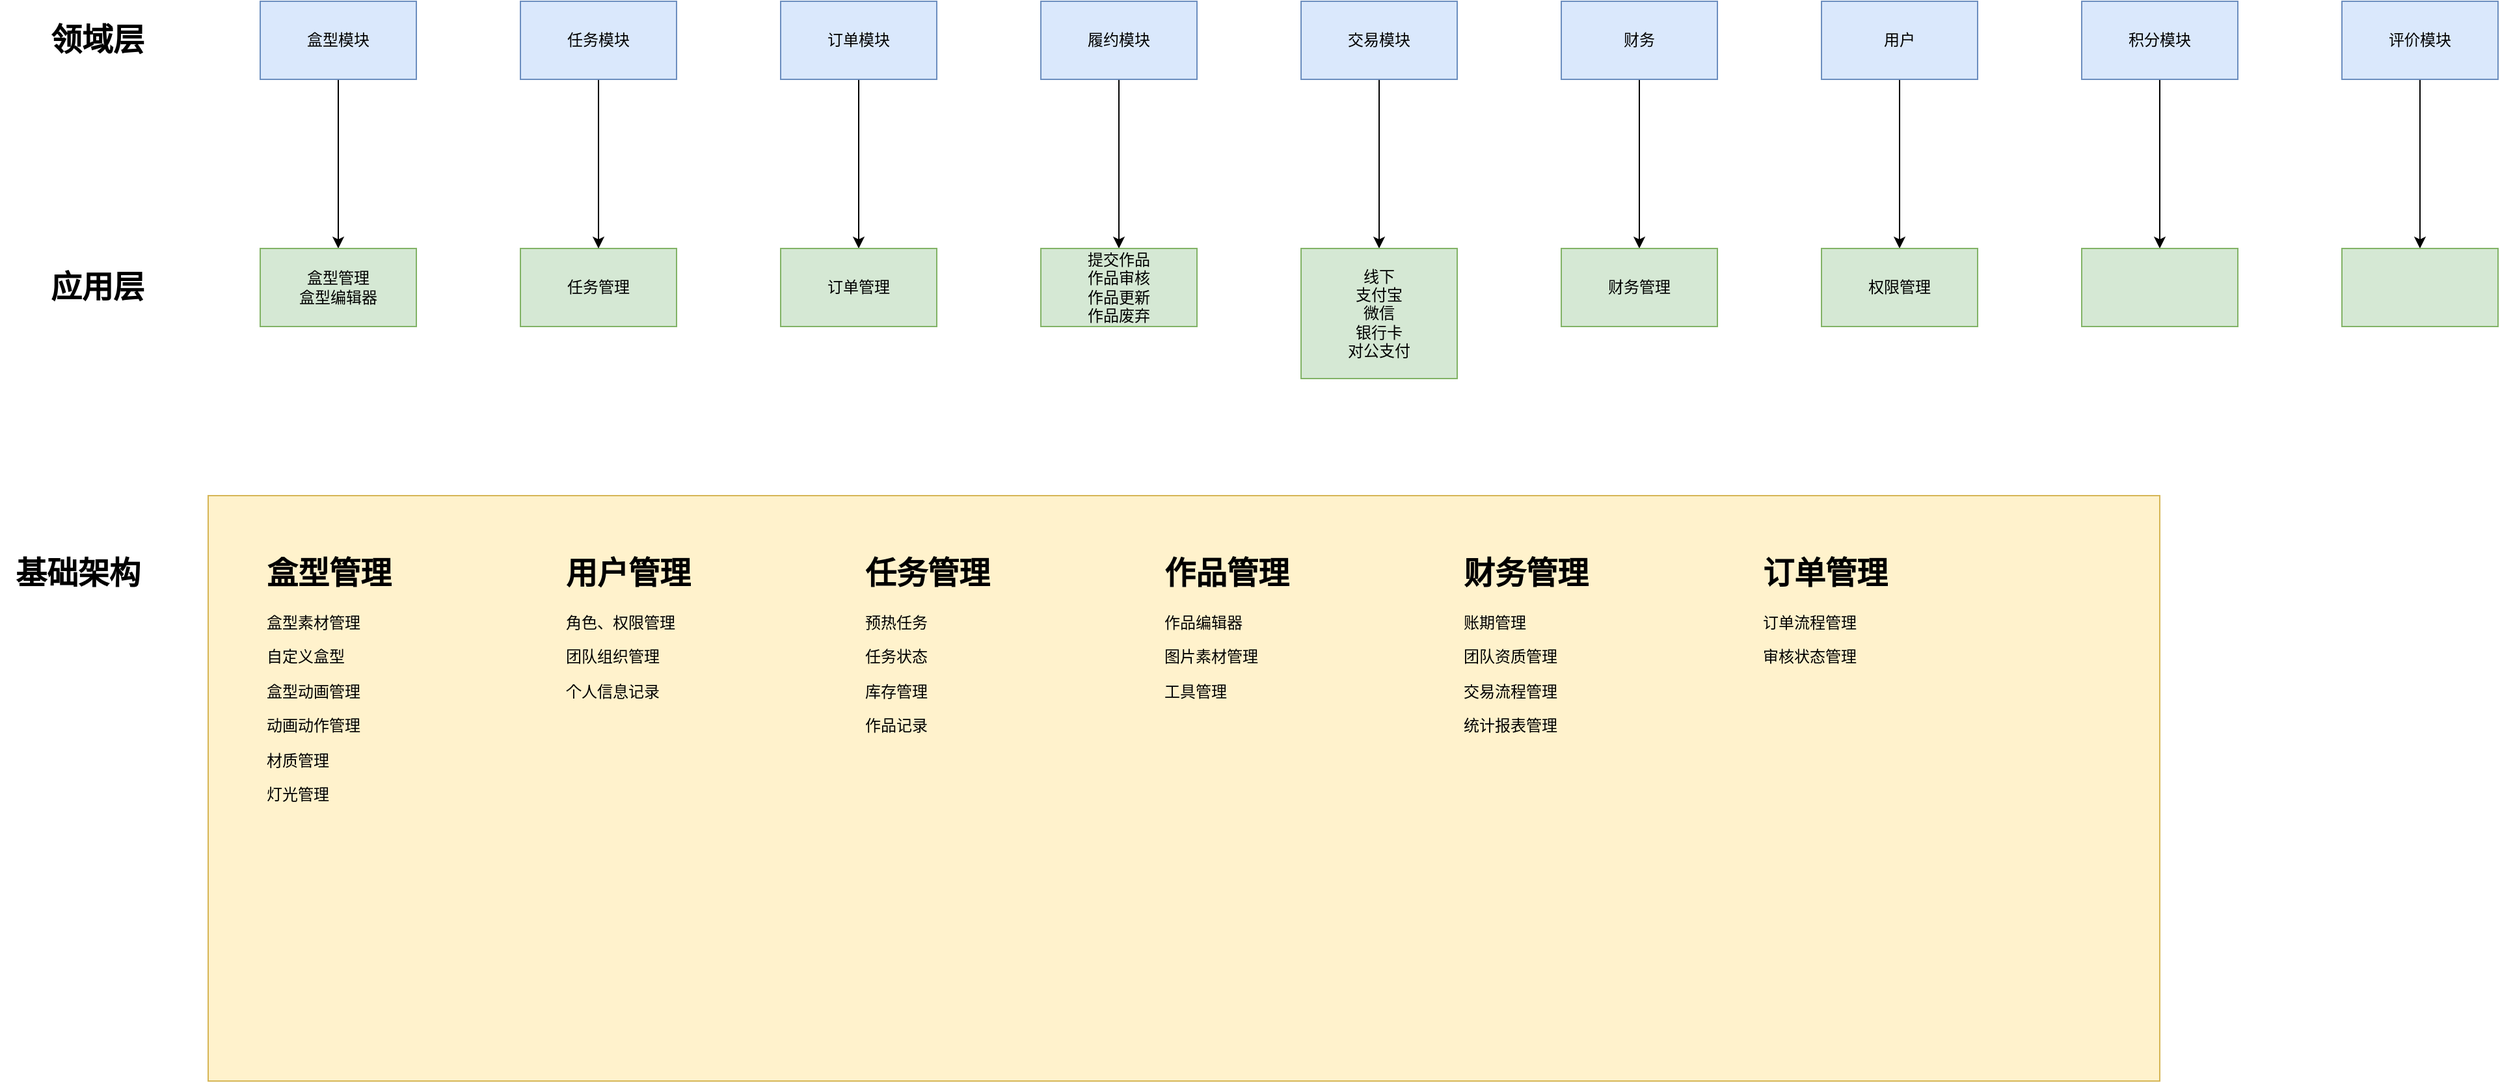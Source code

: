 <mxfile version="14.7.6" type="github">
  <diagram id="prtHgNgQTEPvFCAcTncT" name="Page-1">
    <mxGraphModel dx="2249" dy="800" grid="1" gridSize="10" guides="1" tooltips="1" connect="1" arrows="1" fold="1" page="1" pageScale="1" pageWidth="827" pageHeight="1169" math="0" shadow="0">
      <root>
        <mxCell id="0" />
        <mxCell id="1" parent="0" />
        <mxCell id="T7KhoSbm_cnwnL_aputI-1" value="任务管理" style="rounded=0;whiteSpace=wrap;html=1;fillColor=#d5e8d4;strokeColor=#82b366;" parent="1" vertex="1">
          <mxGeometry x="240" y="570" width="120" height="60" as="geometry" />
        </mxCell>
        <mxCell id="T7KhoSbm_cnwnL_aputI-2" value="&lt;h1&gt;&lt;font style=&quot;vertical-align: inherit&quot;&gt;&lt;font style=&quot;vertical-align: inherit&quot;&gt;&lt;font style=&quot;vertical-align: inherit&quot;&gt;&lt;font style=&quot;vertical-align: inherit&quot;&gt;&lt;font style=&quot;vertical-align: inherit&quot;&gt;&lt;font style=&quot;vertical-align: inherit&quot;&gt;应用层&lt;/font&gt;&lt;/font&gt;&lt;/font&gt;&lt;/font&gt;&lt;/font&gt;&lt;/font&gt;&lt;/h1&gt;" style="text;html=1;strokeColor=none;fillColor=none;align=center;verticalAlign=middle;whiteSpace=wrap;rounded=0;" parent="1" vertex="1">
          <mxGeometry x="-130" y="580" width="90" height="40" as="geometry" />
        </mxCell>
        <mxCell id="T7KhoSbm_cnwnL_aputI-3" value="&lt;h1&gt;&lt;font style=&quot;vertical-align: inherit&quot;&gt;&lt;font style=&quot;vertical-align: inherit&quot;&gt;&lt;font style=&quot;vertical-align: inherit&quot;&gt;&lt;font style=&quot;vertical-align: inherit&quot;&gt;&lt;font style=&quot;vertical-align: inherit&quot;&gt;&lt;font style=&quot;vertical-align: inherit&quot;&gt;&lt;font style=&quot;vertical-align: inherit&quot;&gt;&lt;font style=&quot;vertical-align: inherit&quot;&gt;领域层&lt;/font&gt;&lt;/font&gt;&lt;/font&gt;&lt;/font&gt;&lt;/font&gt;&lt;/font&gt;&lt;/font&gt;&lt;/font&gt;&lt;/h1&gt;" style="text;html=1;strokeColor=none;fillColor=none;align=center;verticalAlign=middle;whiteSpace=wrap;rounded=0;" parent="1" vertex="1">
          <mxGeometry x="-130" y="390" width="90" height="40" as="geometry" />
        </mxCell>
        <mxCell id="T7KhoSbm_cnwnL_aputI-13" style="edgeStyle=orthogonalEdgeStyle;rounded=0;orthogonalLoop=1;jettySize=auto;html=1;" parent="1" source="T7KhoSbm_cnwnL_aputI-4" target="T7KhoSbm_cnwnL_aputI-1" edge="1">
          <mxGeometry relative="1" as="geometry" />
        </mxCell>
        <mxCell id="T7KhoSbm_cnwnL_aputI-4" value="任务模块" style="rounded=0;whiteSpace=wrap;html=1;fillColor=#dae8fc;strokeColor=#6c8ebf;" parent="1" vertex="1">
          <mxGeometry x="240" y="380" width="120" height="60" as="geometry" />
        </mxCell>
        <mxCell id="T7KhoSbm_cnwnL_aputI-15" style="edgeStyle=orthogonalEdgeStyle;rounded=0;orthogonalLoop=1;jettySize=auto;html=1;" parent="1" source="T7KhoSbm_cnwnL_aputI-5" target="T7KhoSbm_cnwnL_aputI-14" edge="1">
          <mxGeometry relative="1" as="geometry" />
        </mxCell>
        <mxCell id="T7KhoSbm_cnwnL_aputI-5" value="订单模块" style="rounded=0;whiteSpace=wrap;html=1;fillColor=#dae8fc;strokeColor=#6c8ebf;" parent="1" vertex="1">
          <mxGeometry x="440" y="380" width="120" height="60" as="geometry" />
        </mxCell>
        <mxCell id="T7KhoSbm_cnwnL_aputI-19" style="edgeStyle=orthogonalEdgeStyle;rounded=0;orthogonalLoop=1;jettySize=auto;html=1;entryX=0.5;entryY=0;entryDx=0;entryDy=0;" parent="1" source="T7KhoSbm_cnwnL_aputI-6" target="T7KhoSbm_cnwnL_aputI-16" edge="1">
          <mxGeometry relative="1" as="geometry" />
        </mxCell>
        <mxCell id="T7KhoSbm_cnwnL_aputI-6" value="财务" style="rounded=0;whiteSpace=wrap;html=1;fillColor=#dae8fc;strokeColor=#6c8ebf;" parent="1" vertex="1">
          <mxGeometry x="1040" y="380" width="120" height="60" as="geometry" />
        </mxCell>
        <mxCell id="T7KhoSbm_cnwnL_aputI-20" style="edgeStyle=orthogonalEdgeStyle;rounded=0;orthogonalLoop=1;jettySize=auto;html=1;entryX=0.5;entryY=0;entryDx=0;entryDy=0;" parent="1" source="T7KhoSbm_cnwnL_aputI-7" target="T7KhoSbm_cnwnL_aputI-17" edge="1">
          <mxGeometry relative="1" as="geometry" />
        </mxCell>
        <mxCell id="T7KhoSbm_cnwnL_aputI-7" value="用户" style="rounded=0;whiteSpace=wrap;html=1;fillColor=#dae8fc;strokeColor=#6c8ebf;" parent="1" vertex="1">
          <mxGeometry x="1240" y="380" width="120" height="60" as="geometry" />
        </mxCell>
        <mxCell id="T7KhoSbm_cnwnL_aputI-21" style="edgeStyle=orthogonalEdgeStyle;rounded=0;orthogonalLoop=1;jettySize=auto;html=1;entryX=0.5;entryY=0;entryDx=0;entryDy=0;" parent="1" source="T7KhoSbm_cnwnL_aputI-8" target="T7KhoSbm_cnwnL_aputI-18" edge="1">
          <mxGeometry relative="1" as="geometry" />
        </mxCell>
        <mxCell id="T7KhoSbm_cnwnL_aputI-8" value="盒型模块" style="rounded=0;whiteSpace=wrap;html=1;fillColor=#dae8fc;strokeColor=#6c8ebf;" parent="1" vertex="1">
          <mxGeometry x="40" y="380" width="120" height="60" as="geometry" />
        </mxCell>
        <mxCell id="T7KhoSbm_cnwnL_aputI-14" value="订单管理" style="rounded=0;whiteSpace=wrap;html=1;fillColor=#d5e8d4;strokeColor=#82b366;" parent="1" vertex="1">
          <mxGeometry x="440" y="570" width="120" height="60" as="geometry" />
        </mxCell>
        <mxCell id="T7KhoSbm_cnwnL_aputI-16" value="财务管理" style="rounded=0;whiteSpace=wrap;html=1;fillColor=#d5e8d4;strokeColor=#82b366;" parent="1" vertex="1">
          <mxGeometry x="1040" y="570" width="120" height="60" as="geometry" />
        </mxCell>
        <mxCell id="T7KhoSbm_cnwnL_aputI-17" value="权限管理" style="rounded=0;whiteSpace=wrap;html=1;fillColor=#d5e8d4;strokeColor=#82b366;" parent="1" vertex="1">
          <mxGeometry x="1240" y="570" width="120" height="60" as="geometry" />
        </mxCell>
        <mxCell id="T7KhoSbm_cnwnL_aputI-18" value="盒型管理&lt;br&gt;盒型编辑器" style="rounded=0;whiteSpace=wrap;html=1;fillColor=#d5e8d4;strokeColor=#82b366;" parent="1" vertex="1">
          <mxGeometry x="40" y="570" width="120" height="60" as="geometry" />
        </mxCell>
        <mxCell id="T7KhoSbm_cnwnL_aputI-27" style="edgeStyle=orthogonalEdgeStyle;rounded=0;orthogonalLoop=1;jettySize=auto;html=1;" parent="1" source="T7KhoSbm_cnwnL_aputI-28" target="T7KhoSbm_cnwnL_aputI-30" edge="1">
          <mxGeometry relative="1" as="geometry" />
        </mxCell>
        <mxCell id="T7KhoSbm_cnwnL_aputI-28" value="交易模块" style="rounded=0;whiteSpace=wrap;html=1;fillColor=#dae8fc;strokeColor=#6c8ebf;" parent="1" vertex="1">
          <mxGeometry x="840" y="380" width="120" height="60" as="geometry" />
        </mxCell>
        <mxCell id="T7KhoSbm_cnwnL_aputI-30" value="线下&lt;br&gt;支付宝&lt;br&gt;微信&lt;br&gt;银行卡&lt;br&gt;对公支付" style="rounded=0;whiteSpace=wrap;html=1;fillColor=#d5e8d4;strokeColor=#82b366;" parent="1" vertex="1">
          <mxGeometry x="840" y="570" width="120" height="100" as="geometry" />
        </mxCell>
        <mxCell id="T7KhoSbm_cnwnL_aputI-38" value="&lt;h1&gt;&lt;font style=&quot;vertical-align: inherit&quot;&gt;&lt;font style=&quot;vertical-align: inherit&quot;&gt;&lt;font style=&quot;vertical-align: inherit&quot;&gt;&lt;font style=&quot;vertical-align: inherit&quot;&gt;&lt;font style=&quot;vertical-align: inherit&quot;&gt;&lt;font style=&quot;vertical-align: inherit&quot;&gt;基础架构&lt;/font&gt;&lt;/font&gt;&lt;/font&gt;&lt;/font&gt;&lt;/font&gt;&lt;/font&gt;&lt;/h1&gt;" style="text;html=1;strokeColor=none;fillColor=none;align=center;verticalAlign=middle;whiteSpace=wrap;rounded=0;" parent="1" vertex="1">
          <mxGeometry x="-160" y="800" width="120" height="40" as="geometry" />
        </mxCell>
        <mxCell id="T7KhoSbm_cnwnL_aputI-39" value="" style="rounded=0;whiteSpace=wrap;html=1;fillColor=#fff2cc;strokeColor=#d6b656;align=center;" parent="1" vertex="1">
          <mxGeometry y="760" width="1500" height="450" as="geometry" />
        </mxCell>
        <mxCell id="T7KhoSbm_cnwnL_aputI-44" value="&lt;h1&gt;盒型管理&lt;/h1&gt;&lt;p&gt;&lt;span&gt;盒型素材管理&lt;/span&gt;&lt;/p&gt;&lt;p&gt;自定义盒型&lt;span&gt;&lt;br&gt;&lt;/span&gt;&lt;/p&gt;&lt;p&gt;盒型动画管理&lt;/p&gt;&lt;p&gt;动画动作管理&lt;/p&gt;&lt;p&gt;材质管理&lt;/p&gt;&lt;p&gt;灯光管理&lt;/p&gt;" style="text;html=1;strokeColor=none;fillColor=none;spacing=5;spacingTop=-20;whiteSpace=wrap;overflow=hidden;rounded=0;" parent="1" vertex="1">
          <mxGeometry x="40" y="800" width="190" height="210" as="geometry" />
        </mxCell>
        <mxCell id="T7KhoSbm_cnwnL_aputI-45" value="&lt;h1&gt;用户管理&lt;/h1&gt;&lt;p&gt;角色、权限管理&lt;/p&gt;&lt;p&gt;团队组织管理&lt;/p&gt;&lt;p&gt;个人信息记录&lt;/p&gt;&lt;p&gt;&lt;br&gt;&lt;/p&gt;&lt;p&gt;&lt;br&gt;&lt;/p&gt;" style="text;html=1;strokeColor=none;fillColor=none;spacing=5;spacingTop=-20;whiteSpace=wrap;overflow=hidden;rounded=0;" parent="1" vertex="1">
          <mxGeometry x="270" y="800" width="190" height="210" as="geometry" />
        </mxCell>
        <mxCell id="T7KhoSbm_cnwnL_aputI-46" value="&lt;h1&gt;任务管理&lt;/h1&gt;&lt;p&gt;预热任务&lt;/p&gt;&lt;p&gt;任务状态&lt;/p&gt;&lt;p&gt;库存管理&lt;/p&gt;&lt;p&gt;作品记录&lt;/p&gt;&lt;p&gt;&lt;br&gt;&lt;/p&gt;" style="text;html=1;strokeColor=none;fillColor=none;spacing=5;spacingTop=-20;whiteSpace=wrap;overflow=hidden;rounded=0;" parent="1" vertex="1">
          <mxGeometry x="500" y="800" width="190" height="210" as="geometry" />
        </mxCell>
        <mxCell id="T7KhoSbm_cnwnL_aputI-47" value="&lt;h1&gt;作品管理&lt;/h1&gt;&lt;p&gt;作品编辑器&lt;/p&gt;&lt;p&gt;图片素材管理&lt;/p&gt;&lt;p&gt;工具管理&lt;/p&gt;&lt;p&gt;&lt;br&gt;&lt;/p&gt;&lt;p&gt;&lt;br&gt;&lt;/p&gt;" style="text;html=1;strokeColor=none;fillColor=none;spacing=5;spacingTop=-20;whiteSpace=wrap;overflow=hidden;rounded=0;" parent="1" vertex="1">
          <mxGeometry x="730" y="800" width="190" height="210" as="geometry" />
        </mxCell>
        <mxCell id="T7KhoSbm_cnwnL_aputI-48" value="&lt;h1&gt;财务管理&lt;/h1&gt;&lt;p&gt;账期管理&lt;/p&gt;&lt;p&gt;团队资质管理&lt;/p&gt;&lt;p&gt;交易流程管理&lt;/p&gt;&lt;p&gt;统计报表管理&lt;/p&gt;&lt;p&gt;&lt;br&gt;&lt;/p&gt;&lt;p&gt;&lt;br&gt;&lt;/p&gt;&lt;p&gt;&lt;br&gt;&lt;/p&gt;" style="text;html=1;strokeColor=none;fillColor=none;spacing=5;spacingTop=-20;whiteSpace=wrap;overflow=hidden;rounded=0;" parent="1" vertex="1">
          <mxGeometry x="960" y="800" width="190" height="210" as="geometry" />
        </mxCell>
        <mxCell id="T7KhoSbm_cnwnL_aputI-49" value="&lt;h1&gt;订单管理&lt;/h1&gt;&lt;p&gt;订单流程管理&lt;/p&gt;&lt;p&gt;审核状态管理&lt;/p&gt;&lt;p&gt;&lt;br&gt;&lt;/p&gt;&lt;p&gt;&lt;br&gt;&lt;/p&gt;&lt;p&gt;&lt;br&gt;&lt;/p&gt;&lt;p&gt;&lt;br&gt;&lt;/p&gt;" style="text;html=1;strokeColor=none;fillColor=none;spacing=5;spacingTop=-20;whiteSpace=wrap;overflow=hidden;rounded=0;" parent="1" vertex="1">
          <mxGeometry x="1190" y="800" width="190" height="210" as="geometry" />
        </mxCell>
        <mxCell id="YMBudcO-Z6hWMtXqkLba-1" style="edgeStyle=orthogonalEdgeStyle;rounded=0;orthogonalLoop=1;jettySize=auto;html=1;" edge="1" parent="1" source="YMBudcO-Z6hWMtXqkLba-2">
          <mxGeometry relative="1" as="geometry">
            <mxPoint x="700" y="570" as="targetPoint" />
          </mxGeometry>
        </mxCell>
        <mxCell id="YMBudcO-Z6hWMtXqkLba-2" value="履约模块" style="rounded=0;whiteSpace=wrap;html=1;fillColor=#dae8fc;strokeColor=#6c8ebf;" vertex="1" parent="1">
          <mxGeometry x="640" y="380" width="120" height="60" as="geometry" />
        </mxCell>
        <mxCell id="YMBudcO-Z6hWMtXqkLba-4" value="提交作品&lt;br&gt;作品审核&lt;br&gt;作品更新&lt;br&gt;作品废弃" style="rounded=0;whiteSpace=wrap;html=1;fillColor=#d5e8d4;strokeColor=#82b366;" vertex="1" parent="1">
          <mxGeometry x="640" y="570" width="120" height="60" as="geometry" />
        </mxCell>
        <mxCell id="YMBudcO-Z6hWMtXqkLba-5" style="edgeStyle=orthogonalEdgeStyle;rounded=0;orthogonalLoop=1;jettySize=auto;html=1;" edge="1" source="YMBudcO-Z6hWMtXqkLba-6" parent="1">
          <mxGeometry relative="1" as="geometry">
            <mxPoint x="1500" y="570" as="targetPoint" />
          </mxGeometry>
        </mxCell>
        <mxCell id="YMBudcO-Z6hWMtXqkLba-6" value="积分模块" style="rounded=0;whiteSpace=wrap;html=1;fillColor=#dae8fc;strokeColor=#6c8ebf;" vertex="1" parent="1">
          <mxGeometry x="1440" y="380" width="120" height="60" as="geometry" />
        </mxCell>
        <mxCell id="YMBudcO-Z6hWMtXqkLba-7" value="" style="rounded=0;whiteSpace=wrap;html=1;fillColor=#d5e8d4;strokeColor=#82b366;" vertex="1" parent="1">
          <mxGeometry x="1440" y="570" width="120" height="60" as="geometry" />
        </mxCell>
        <mxCell id="YMBudcO-Z6hWMtXqkLba-8" style="edgeStyle=orthogonalEdgeStyle;rounded=0;orthogonalLoop=1;jettySize=auto;html=1;" edge="1" parent="1" source="YMBudcO-Z6hWMtXqkLba-9">
          <mxGeometry relative="1" as="geometry">
            <mxPoint x="1700" y="570" as="targetPoint" />
          </mxGeometry>
        </mxCell>
        <mxCell id="YMBudcO-Z6hWMtXqkLba-9" value="评价模块" style="rounded=0;whiteSpace=wrap;html=1;fillColor=#dae8fc;strokeColor=#6c8ebf;" vertex="1" parent="1">
          <mxGeometry x="1640" y="380" width="120" height="60" as="geometry" />
        </mxCell>
        <mxCell id="YMBudcO-Z6hWMtXqkLba-10" value="" style="rounded=0;whiteSpace=wrap;html=1;fillColor=#d5e8d4;strokeColor=#82b366;" vertex="1" parent="1">
          <mxGeometry x="1640" y="570" width="120" height="60" as="geometry" />
        </mxCell>
      </root>
    </mxGraphModel>
  </diagram>
</mxfile>
